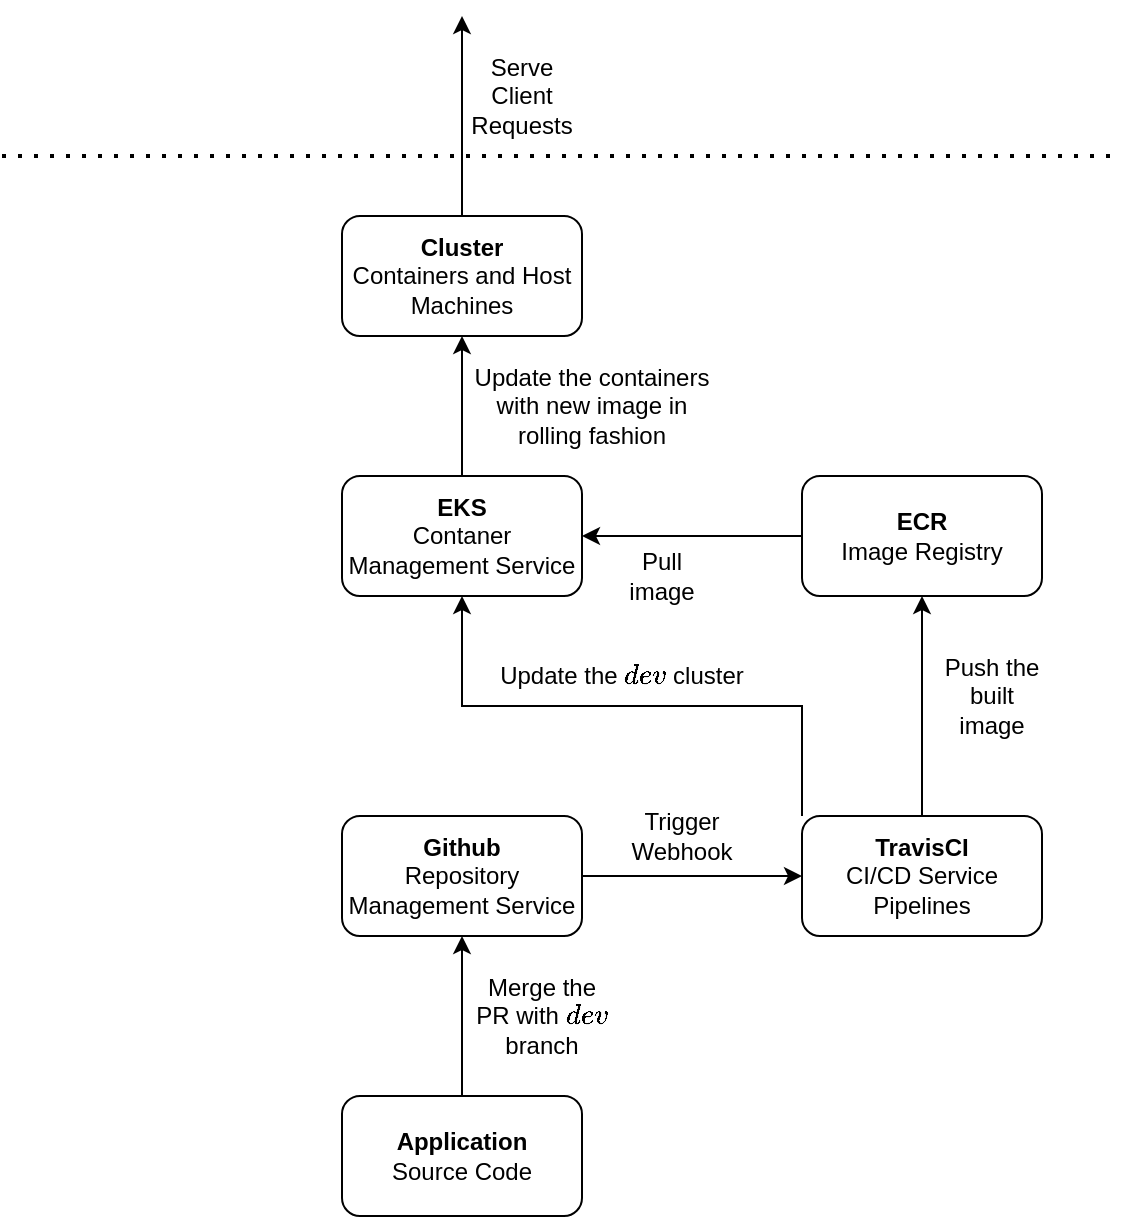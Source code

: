 <mxfile version="14.0.1" type="device"><diagram id="FxVAU0lJWdrQtyV_bm5C" name="Page-1"><mxGraphModel dx="1298" dy="866" grid="1" gridSize="10" guides="1" tooltips="1" connect="1" arrows="1" fold="1" page="1" pageScale="1" pageWidth="850" pageHeight="1100" math="0" shadow="0"><root><mxCell id="0"/><mxCell id="1" parent="0"/><mxCell id="U9Pfn1xvGYrZmQZ41ccp-7" style="edgeStyle=orthogonalEdgeStyle;rounded=0;orthogonalLoop=1;jettySize=auto;html=1;entryX=0.5;entryY=1;entryDx=0;entryDy=0;" edge="1" parent="1" source="U9Pfn1xvGYrZmQZ41ccp-1" target="U9Pfn1xvGYrZmQZ41ccp-2"><mxGeometry relative="1" as="geometry"/></mxCell><mxCell id="U9Pfn1xvGYrZmQZ41ccp-1" value="&lt;b&gt;Application&lt;/b&gt;&lt;br&gt;Source Code" style="rounded=1;whiteSpace=wrap;html=1;" vertex="1" parent="1"><mxGeometry x="290" y="630" width="120" height="60" as="geometry"/></mxCell><mxCell id="U9Pfn1xvGYrZmQZ41ccp-8" style="edgeStyle=orthogonalEdgeStyle;rounded=0;orthogonalLoop=1;jettySize=auto;html=1;exitX=1;exitY=0.5;exitDx=0;exitDy=0;entryX=0;entryY=0.5;entryDx=0;entryDy=0;" edge="1" parent="1" source="U9Pfn1xvGYrZmQZ41ccp-2" target="U9Pfn1xvGYrZmQZ41ccp-3"><mxGeometry relative="1" as="geometry"/></mxCell><mxCell id="U9Pfn1xvGYrZmQZ41ccp-2" value="&lt;b&gt;Github&lt;/b&gt;&lt;br&gt;Repository Management Service" style="rounded=1;whiteSpace=wrap;html=1;" vertex="1" parent="1"><mxGeometry x="290" y="490" width="120" height="60" as="geometry"/></mxCell><mxCell id="U9Pfn1xvGYrZmQZ41ccp-9" style="edgeStyle=orthogonalEdgeStyle;rounded=0;orthogonalLoop=1;jettySize=auto;html=1;entryX=0.5;entryY=1;entryDx=0;entryDy=0;" edge="1" parent="1" source="U9Pfn1xvGYrZmQZ41ccp-3" target="U9Pfn1xvGYrZmQZ41ccp-4"><mxGeometry relative="1" as="geometry"/></mxCell><mxCell id="U9Pfn1xvGYrZmQZ41ccp-11" style="edgeStyle=orthogonalEdgeStyle;rounded=0;orthogonalLoop=1;jettySize=auto;html=1;exitX=0;exitY=0;exitDx=0;exitDy=0;entryX=0.5;entryY=1;entryDx=0;entryDy=0;" edge="1" parent="1" source="U9Pfn1xvGYrZmQZ41ccp-3" target="U9Pfn1xvGYrZmQZ41ccp-5"><mxGeometry relative="1" as="geometry"/></mxCell><mxCell id="U9Pfn1xvGYrZmQZ41ccp-3" value="&lt;b&gt;TravisCI&lt;/b&gt;&lt;br&gt;CI/CD Service&lt;br&gt;Pipelines" style="rounded=1;whiteSpace=wrap;html=1;" vertex="1" parent="1"><mxGeometry x="520" y="490" width="120" height="60" as="geometry"/></mxCell><mxCell id="U9Pfn1xvGYrZmQZ41ccp-10" style="edgeStyle=orthogonalEdgeStyle;rounded=0;orthogonalLoop=1;jettySize=auto;html=1;entryX=1;entryY=0.5;entryDx=0;entryDy=0;" edge="1" parent="1" source="U9Pfn1xvGYrZmQZ41ccp-4" target="U9Pfn1xvGYrZmQZ41ccp-5"><mxGeometry relative="1" as="geometry"/></mxCell><mxCell id="U9Pfn1xvGYrZmQZ41ccp-4" value="&lt;b&gt;ECR&lt;/b&gt;&lt;br&gt;Image Registry" style="rounded=1;whiteSpace=wrap;html=1;" vertex="1" parent="1"><mxGeometry x="520" y="320" width="120" height="60" as="geometry"/></mxCell><mxCell id="U9Pfn1xvGYrZmQZ41ccp-12" style="edgeStyle=orthogonalEdgeStyle;rounded=0;orthogonalLoop=1;jettySize=auto;html=1;entryX=0.5;entryY=1;entryDx=0;entryDy=0;" edge="1" parent="1" source="U9Pfn1xvGYrZmQZ41ccp-5" target="U9Pfn1xvGYrZmQZ41ccp-6"><mxGeometry relative="1" as="geometry"/></mxCell><mxCell id="U9Pfn1xvGYrZmQZ41ccp-5" value="&lt;b&gt;EKS&lt;/b&gt;&lt;br&gt;Contaner Management Service" style="rounded=1;whiteSpace=wrap;html=1;" vertex="1" parent="1"><mxGeometry x="290" y="320" width="120" height="60" as="geometry"/></mxCell><mxCell id="U9Pfn1xvGYrZmQZ41ccp-13" style="edgeStyle=orthogonalEdgeStyle;rounded=0;orthogonalLoop=1;jettySize=auto;html=1;" edge="1" parent="1" source="U9Pfn1xvGYrZmQZ41ccp-6"><mxGeometry relative="1" as="geometry"><mxPoint x="350" y="90" as="targetPoint"/></mxGeometry></mxCell><mxCell id="U9Pfn1xvGYrZmQZ41ccp-6" value="&lt;b&gt;Cluster&lt;/b&gt;&lt;br&gt;Containers and Host Machines" style="rounded=1;whiteSpace=wrap;html=1;" vertex="1" parent="1"><mxGeometry x="290" y="190" width="120" height="60" as="geometry"/></mxCell><mxCell id="U9Pfn1xvGYrZmQZ41ccp-15" value="" style="endArrow=none;dashed=1;html=1;dashPattern=1 3;strokeWidth=2;" edge="1" parent="1"><mxGeometry width="50" height="50" relative="1" as="geometry"><mxPoint x="120" y="160" as="sourcePoint"/><mxPoint x="680" y="160" as="targetPoint"/></mxGeometry></mxCell><mxCell id="U9Pfn1xvGYrZmQZ41ccp-16" value="Serve&lt;br&gt;Client Requests" style="text;html=1;strokeColor=none;fillColor=none;align=center;verticalAlign=middle;whiteSpace=wrap;rounded=0;" vertex="1" parent="1"><mxGeometry x="360" y="120" width="40" height="20" as="geometry"/></mxCell><mxCell id="U9Pfn1xvGYrZmQZ41ccp-17" value="Update the containers with new image in rolling fashion" style="text;html=1;strokeColor=none;fillColor=none;align=center;verticalAlign=middle;whiteSpace=wrap;rounded=0;" vertex="1" parent="1"><mxGeometry x="350" y="260" width="130" height="50" as="geometry"/></mxCell><mxCell id="U9Pfn1xvGYrZmQZ41ccp-18" value="Pull image" style="text;html=1;strokeColor=none;fillColor=none;align=center;verticalAlign=middle;whiteSpace=wrap;rounded=0;" vertex="1" parent="1"><mxGeometry x="430" y="360" width="40" height="20" as="geometry"/></mxCell><mxCell id="U9Pfn1xvGYrZmQZ41ccp-19" value="Update the `dev` cluster" style="text;html=1;strokeColor=none;fillColor=none;align=center;verticalAlign=middle;whiteSpace=wrap;rounded=0;" vertex="1" parent="1"><mxGeometry x="360" y="410" width="140" height="20" as="geometry"/></mxCell><mxCell id="U9Pfn1xvGYrZmQZ41ccp-20" value="Push the built image" style="text;html=1;strokeColor=none;fillColor=none;align=center;verticalAlign=middle;whiteSpace=wrap;rounded=0;" vertex="1" parent="1"><mxGeometry x="590" y="420" width="50" height="20" as="geometry"/></mxCell><mxCell id="U9Pfn1xvGYrZmQZ41ccp-21" value="Merge the PR with `dev` branch" style="text;html=1;strokeColor=none;fillColor=none;align=center;verticalAlign=middle;whiteSpace=wrap;rounded=0;" vertex="1" parent="1"><mxGeometry x="355" y="580" width="70" height="20" as="geometry"/></mxCell><mxCell id="U9Pfn1xvGYrZmQZ41ccp-22" value="Trigger Webhook" style="text;html=1;strokeColor=none;fillColor=none;align=center;verticalAlign=middle;whiteSpace=wrap;rounded=0;" vertex="1" parent="1"><mxGeometry x="440" y="490" width="40" height="20" as="geometry"/></mxCell></root></mxGraphModel></diagram></mxfile>